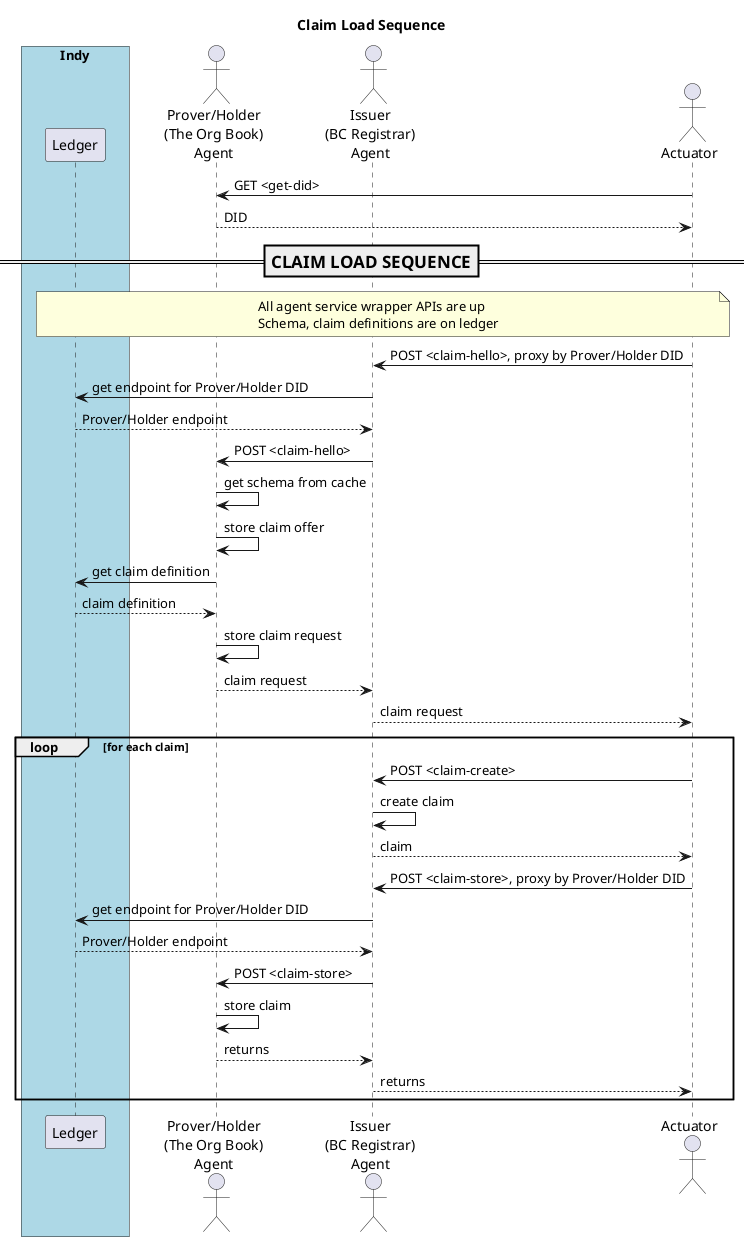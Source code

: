 @startuml
skinparam ParticipantPadding 20
skinparam BoxPadding 20

title Claim Load Sequence

box "Indy" #LightBlue
    participant "Ledger" as ledger
endbox

actor "Prover/Holder\n(The Org Book)\nAgent" as obag
actor "Issuer\n(BC Registrar)\nAgent" as bcrag
actor "Actuator" as ator

ator -> obag: GET <get-did>
obag --> ator: DID

=== CLAIM LOAD SEQUENCE ==
note over ledger, ator
All agent service wrapper APIs are up
Schema, claim definitions are on ledger
endnote

ator -> bcrag: POST <claim-hello>, proxy by Prover/Holder DID
bcrag -> ledger: get endpoint for Prover/Holder DID
ledger --> bcrag: Prover/Holder endpoint
bcrag -> obag: POST <claim-hello>
obag -> obag: get schema from cache
obag -> obag: store claim offer
obag -> ledger: get claim definition
ledger --> obag: claim definition
obag -> obag: store claim request
obag --> bcrag: claim request
bcrag --> ator: claim request

loop for each claim
    ator -> bcrag: POST <claim-create>
    bcrag -> bcrag: create claim
    bcrag --> ator: claim
    ator -> bcrag: POST <claim-store>, proxy by Prover/Holder DID
    bcrag -> ledger: get endpoint for Prover/Holder DID
    ledger --> bcrag: Prover/Holder endpoint
    bcrag -> obag: POST <claim-store>
    obag -> obag: store claim
    obag --> bcrag: returns
    bcrag --> ator: returns
    
end

@enduml

